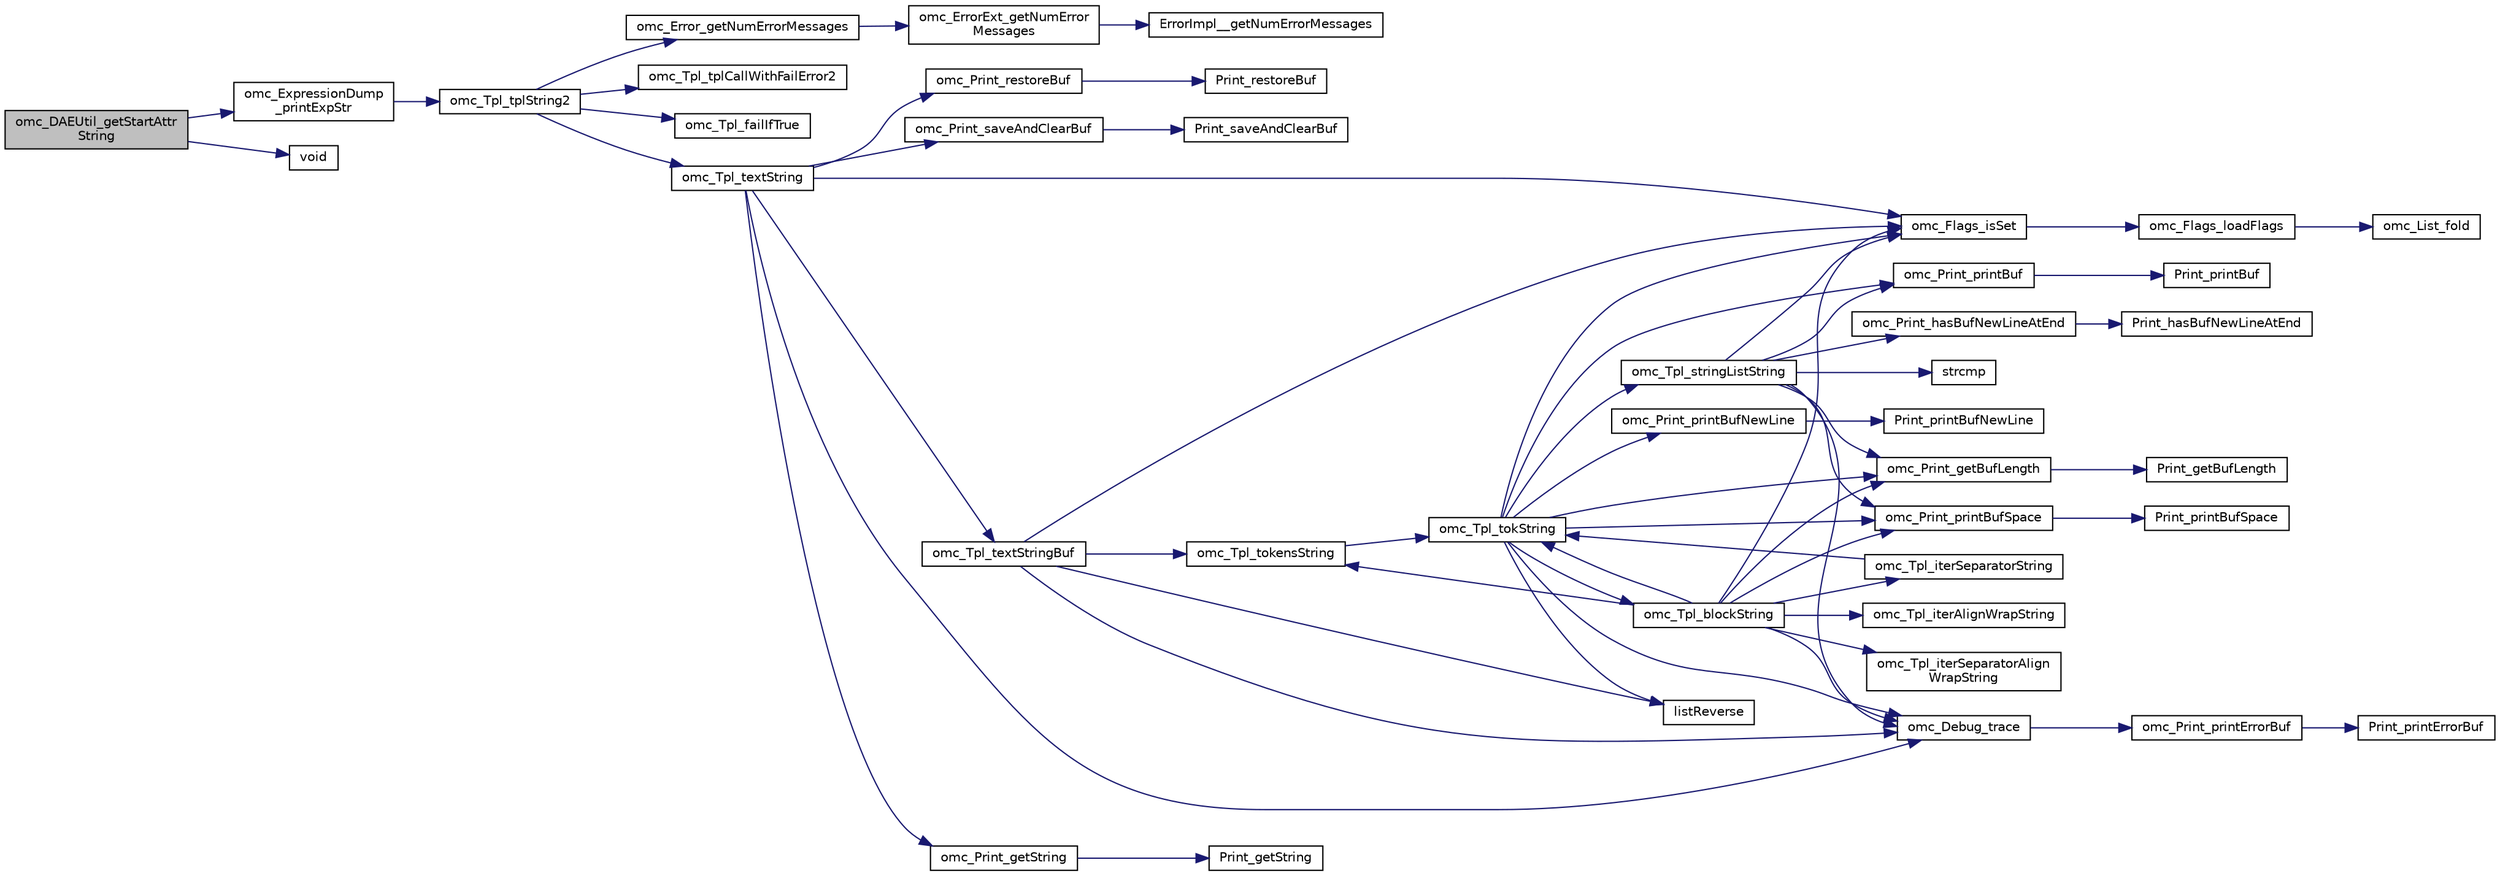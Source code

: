 digraph "omc_DAEUtil_getStartAttrString"
{
  edge [fontname="Helvetica",fontsize="10",labelfontname="Helvetica",labelfontsize="10"];
  node [fontname="Helvetica",fontsize="10",shape=record];
  rankdir="LR";
  Node2182 [label="omc_DAEUtil_getStartAttr\lString",height=0.2,width=0.4,color="black", fillcolor="grey75", style="filled", fontcolor="black"];
  Node2182 -> Node2183 [color="midnightblue",fontsize="10",style="solid",fontname="Helvetica"];
  Node2183 [label="omc_ExpressionDump\l_printExpStr",height=0.2,width=0.4,color="black", fillcolor="white", style="filled",URL="$d8/d16/_expression_dump_8c.html#ab1b14f2e6c847006a4235d1905bb2637"];
  Node2183 -> Node2184 [color="midnightblue",fontsize="10",style="solid",fontname="Helvetica"];
  Node2184 [label="omc_Tpl_tplString2",height=0.2,width=0.4,color="black", fillcolor="white", style="filled",URL="$d7/d52/_tpl_8c.html#a19e668217f7d6c0b176843e40633cae2"];
  Node2184 -> Node2185 [color="midnightblue",fontsize="10",style="solid",fontname="Helvetica"];
  Node2185 [label="omc_Error_getNumErrorMessages",height=0.2,width=0.4,color="black", fillcolor="white", style="filled",URL="$db/da1/_compiler_2boot_2build_2error_8c.html#a6f9ff3d03e91883492e13af7fbc088ff"];
  Node2185 -> Node2186 [color="midnightblue",fontsize="10",style="solid",fontname="Helvetica"];
  Node2186 [label="omc_ErrorExt_getNumError\lMessages",height=0.2,width=0.4,color="black", fillcolor="white", style="filled",URL="$d4/dce/_error_ext_8c.html#a0195f83af0487b3e7bf35deb4225e582"];
  Node2186 -> Node2187 [color="midnightblue",fontsize="10",style="solid",fontname="Helvetica"];
  Node2187 [label="ErrorImpl__getNumErrorMessages",height=0.2,width=0.4,color="black", fillcolor="white", style="filled",URL="$d1/d40/boot_2build_2_error_ext_8h.html#a1206137921767ad0e49abe96adf7b5e3"];
  Node2184 -> Node2188 [color="midnightblue",fontsize="10",style="solid",fontname="Helvetica"];
  Node2188 [label="omc_Tpl_tplCallWithFailError2",height=0.2,width=0.4,color="black", fillcolor="white", style="filled",URL="$d7/d52/_tpl_8c.html#af79df210cda1bb788fce4ef64cb58a0f"];
  Node2184 -> Node2189 [color="midnightblue",fontsize="10",style="solid",fontname="Helvetica"];
  Node2189 [label="omc_Tpl_failIfTrue",height=0.2,width=0.4,color="black", fillcolor="white", style="filled",URL="$d7/d52/_tpl_8c.html#a4c5af303d93cb4cea7b309b336519c31"];
  Node2184 -> Node2190 [color="midnightblue",fontsize="10",style="solid",fontname="Helvetica"];
  Node2190 [label="omc_Tpl_textString",height=0.2,width=0.4,color="black", fillcolor="white", style="filled",URL="$d7/d52/_tpl_8c.html#a3df7e553e36d815ca12207c1b633f741"];
  Node2190 -> Node2191 [color="midnightblue",fontsize="10",style="solid",fontname="Helvetica"];
  Node2191 [label="omc_Print_saveAndClearBuf",height=0.2,width=0.4,color="black", fillcolor="white", style="filled",URL="$dc/d4a/_print_8c.html#a9be4a7e0fd8ef4d0e9a96b6a7d30129b"];
  Node2191 -> Node2192 [color="midnightblue",fontsize="10",style="solid",fontname="Helvetica"];
  Node2192 [label="Print_saveAndClearBuf",height=0.2,width=0.4,color="black", fillcolor="white", style="filled",URL="$db/def/_print_8h.html#afbd06f69772f11802874118538c5e3cb"];
  Node2190 -> Node2193 [color="midnightblue",fontsize="10",style="solid",fontname="Helvetica"];
  Node2193 [label="omc_Tpl_textStringBuf",height=0.2,width=0.4,color="black", fillcolor="white", style="filled",URL="$d7/d52/_tpl_8c.html#a569b285dc7a7a3d881d4a69ee8857b85"];
  Node2193 -> Node2194 [color="midnightblue",fontsize="10",style="solid",fontname="Helvetica"];
  Node2194 [label="omc_Tpl_tokensString",height=0.2,width=0.4,color="black", fillcolor="white", style="filled",URL="$d7/d52/_tpl_8c.html#a2085a822c35dc488683fbb303c0d6546"];
  Node2194 -> Node2195 [color="midnightblue",fontsize="10",style="solid",fontname="Helvetica"];
  Node2195 [label="omc_Tpl_tokString",height=0.2,width=0.4,color="black", fillcolor="white", style="filled",URL="$d7/d52/_tpl_8c.html#aaad1c380626ef433bd8e0102f48743cf"];
  Node2195 -> Node2196 [color="midnightblue",fontsize="10",style="solid",fontname="Helvetica"];
  Node2196 [label="omc_Print_printBufNewLine",height=0.2,width=0.4,color="black", fillcolor="white", style="filled",URL="$dc/d4a/_print_8c.html#a56936142cb06c2610c5c55a0f0672826"];
  Node2196 -> Node2197 [color="midnightblue",fontsize="10",style="solid",fontname="Helvetica"];
  Node2197 [label="Print_printBufNewLine",height=0.2,width=0.4,color="black", fillcolor="white", style="filled",URL="$db/def/_print_8h.html#a3b18f8c254923287e4e0dc39d5c39a3a"];
  Node2195 -> Node2198 [color="midnightblue",fontsize="10",style="solid",fontname="Helvetica"];
  Node2198 [label="omc_Print_getBufLength",height=0.2,width=0.4,color="black", fillcolor="white", style="filled",URL="$dc/d4a/_print_8c.html#a65cb82b6b1bc6acf3a656ef9978109b2"];
  Node2198 -> Node2199 [color="midnightblue",fontsize="10",style="solid",fontname="Helvetica"];
  Node2199 [label="Print_getBufLength",height=0.2,width=0.4,color="black", fillcolor="white", style="filled",URL="$db/def/_print_8h.html#a512282b99288e8ec6b431e7dee78c76f"];
  Node2195 -> Node2200 [color="midnightblue",fontsize="10",style="solid",fontname="Helvetica"];
  Node2200 [label="omc_Print_printBufSpace",height=0.2,width=0.4,color="black", fillcolor="white", style="filled",URL="$dc/d4a/_print_8c.html#a02aa663c225bece7c208406683415d6f"];
  Node2200 -> Node2201 [color="midnightblue",fontsize="10",style="solid",fontname="Helvetica"];
  Node2201 [label="Print_printBufSpace",height=0.2,width=0.4,color="black", fillcolor="white", style="filled",URL="$db/def/_print_8h.html#a494a05754b95d4ded8cf421fe8799495"];
  Node2195 -> Node2202 [color="midnightblue",fontsize="10",style="solid",fontname="Helvetica"];
  Node2202 [label="omc_Print_printBuf",height=0.2,width=0.4,color="black", fillcolor="white", style="filled",URL="$dc/d4a/_print_8c.html#a0814578dcc1618c6b57729067765170b"];
  Node2202 -> Node2203 [color="midnightblue",fontsize="10",style="solid",fontname="Helvetica"];
  Node2203 [label="Print_printBuf",height=0.2,width=0.4,color="black", fillcolor="white", style="filled",URL="$db/def/_print_8h.html#a4e09b57c2e6549226f6669ca20a3cf07"];
  Node2195 -> Node2204 [color="midnightblue",fontsize="10",style="solid",fontname="Helvetica"];
  Node2204 [label="omc_Tpl_stringListString",height=0.2,width=0.4,color="black", fillcolor="white", style="filled",URL="$d7/d52/_tpl_8c.html#aee284774d669dd515363b1fac8b7086c"];
  Node2204 -> Node2205 [color="midnightblue",fontsize="10",style="solid",fontname="Helvetica"];
  Node2205 [label="strcmp",height=0.2,width=0.4,color="black", fillcolor="white", style="filled",URL="$db/d13/_c_vode_get_8m.html#ab022bbe018438998408fda94a327a547"];
  Node2204 -> Node2198 [color="midnightblue",fontsize="10",style="solid",fontname="Helvetica"];
  Node2204 -> Node2200 [color="midnightblue",fontsize="10",style="solid",fontname="Helvetica"];
  Node2204 -> Node2202 [color="midnightblue",fontsize="10",style="solid",fontname="Helvetica"];
  Node2204 -> Node2206 [color="midnightblue",fontsize="10",style="solid",fontname="Helvetica"];
  Node2206 [label="omc_Print_hasBufNewLineAtEnd",height=0.2,width=0.4,color="black", fillcolor="white", style="filled",URL="$dc/d4a/_print_8c.html#a688e4a253785b1cd5b77e1a52c1a6dca"];
  Node2206 -> Node2207 [color="midnightblue",fontsize="10",style="solid",fontname="Helvetica"];
  Node2207 [label="Print_hasBufNewLineAtEnd",height=0.2,width=0.4,color="black", fillcolor="white", style="filled",URL="$db/def/_print_8h.html#a6941baa09472d7bbc87bec9ba099d164"];
  Node2204 -> Node2208 [color="midnightblue",fontsize="10",style="solid",fontname="Helvetica"];
  Node2208 [label="omc_Flags_isSet",height=0.2,width=0.4,color="black", fillcolor="white", style="filled",URL="$d3/db3/_flags_8c.html#a34e6591659b1578969141a635ff24042"];
  Node2208 -> Node2209 [color="midnightblue",fontsize="10",style="solid",fontname="Helvetica"];
  Node2209 [label="omc_Flags_loadFlags",height=0.2,width=0.4,color="black", fillcolor="white", style="filled",URL="$d3/db3/_flags_8c.html#a760d66f53b65ac257876ca0f6308f09f"];
  Node2209 -> Node2210 [color="midnightblue",fontsize="10",style="solid",fontname="Helvetica"];
  Node2210 [label="omc_List_fold",height=0.2,width=0.4,color="black", fillcolor="white", style="filled",URL="$da/d72/_compiler_2boot_2build_2list_8c.html#a3ec1ee3a5ff53be9af368e290be09182"];
  Node2204 -> Node2211 [color="midnightblue",fontsize="10",style="solid",fontname="Helvetica"];
  Node2211 [label="omc_Debug_trace",height=0.2,width=0.4,color="black", fillcolor="white", style="filled",URL="$d6/d1d/_compiler_2boot_2build_2debug_8c.html#a465f6e24432a8b1db4c7576ea09e7259"];
  Node2211 -> Node2212 [color="midnightblue",fontsize="10",style="solid",fontname="Helvetica"];
  Node2212 [label="omc_Print_printErrorBuf",height=0.2,width=0.4,color="black", fillcolor="white", style="filled",URL="$dc/d4a/_print_8c.html#a136f27763cbad8fdab9e975d877aff4b"];
  Node2212 -> Node2213 [color="midnightblue",fontsize="10",style="solid",fontname="Helvetica"];
  Node2213 [label="Print_printErrorBuf",height=0.2,width=0.4,color="black", fillcolor="white", style="filled",URL="$db/def/_print_8h.html#ac4ef051f731ad4fd851c45be8d215b4c"];
  Node2195 -> Node2214 [color="midnightblue",fontsize="10",style="solid",fontname="Helvetica"];
  Node2214 [label="omc_Tpl_blockString",height=0.2,width=0.4,color="black", fillcolor="white", style="filled",URL="$d7/d52/_tpl_8c.html#a5439b4832f78013add9b4aa8389f2bdc"];
  Node2214 -> Node2194 [color="midnightblue",fontsize="10",style="solid",fontname="Helvetica"];
  Node2214 -> Node2200 [color="midnightblue",fontsize="10",style="solid",fontname="Helvetica"];
  Node2214 -> Node2198 [color="midnightblue",fontsize="10",style="solid",fontname="Helvetica"];
  Node2214 -> Node2195 [color="midnightblue",fontsize="10",style="solid",fontname="Helvetica"];
  Node2214 -> Node2215 [color="midnightblue",fontsize="10",style="solid",fontname="Helvetica"];
  Node2215 [label="omc_Tpl_iterSeparatorString",height=0.2,width=0.4,color="black", fillcolor="white", style="filled",URL="$d7/d52/_tpl_8c.html#aac82332fb79d7c0b20e59be6a4161452"];
  Node2215 -> Node2195 [color="midnightblue",fontsize="10",style="solid",fontname="Helvetica"];
  Node2214 -> Node2216 [color="midnightblue",fontsize="10",style="solid",fontname="Helvetica"];
  Node2216 [label="omc_Tpl_iterSeparatorAlign\lWrapString",height=0.2,width=0.4,color="black", fillcolor="white", style="filled",URL="$d7/d52/_tpl_8c.html#abf190d9e11ccd80e0749d132287e5052"];
  Node2214 -> Node2217 [color="midnightblue",fontsize="10",style="solid",fontname="Helvetica"];
  Node2217 [label="omc_Tpl_iterAlignWrapString",height=0.2,width=0.4,color="black", fillcolor="white", style="filled",URL="$d7/d52/_tpl_8c.html#a6b1e4c1278b1da42e896a4ea81cc6fd3"];
  Node2214 -> Node2208 [color="midnightblue",fontsize="10",style="solid",fontname="Helvetica"];
  Node2214 -> Node2211 [color="midnightblue",fontsize="10",style="solid",fontname="Helvetica"];
  Node2195 -> Node2218 [color="midnightblue",fontsize="10",style="solid",fontname="Helvetica"];
  Node2218 [label="listReverse",height=0.2,width=0.4,color="black", fillcolor="white", style="filled",URL="$d2/d57/build_2include_2omc_2c_2meta_2meta__modelica__builtin_8h.html#a81001ba45c298ade27540edd2589777c"];
  Node2195 -> Node2208 [color="midnightblue",fontsize="10",style="solid",fontname="Helvetica"];
  Node2195 -> Node2211 [color="midnightblue",fontsize="10",style="solid",fontname="Helvetica"];
  Node2193 -> Node2218 [color="midnightblue",fontsize="10",style="solid",fontname="Helvetica"];
  Node2193 -> Node2208 [color="midnightblue",fontsize="10",style="solid",fontname="Helvetica"];
  Node2193 -> Node2211 [color="midnightblue",fontsize="10",style="solid",fontname="Helvetica"];
  Node2190 -> Node2219 [color="midnightblue",fontsize="10",style="solid",fontname="Helvetica"];
  Node2219 [label="omc_Print_getString",height=0.2,width=0.4,color="black", fillcolor="white", style="filled",URL="$dc/d4a/_print_8c.html#a24f4e5ba012abc81ac68e0c3bfb3dfcb"];
  Node2219 -> Node2220 [color="midnightblue",fontsize="10",style="solid",fontname="Helvetica"];
  Node2220 [label="Print_getString",height=0.2,width=0.4,color="black", fillcolor="white", style="filled",URL="$db/def/_print_8h.html#adc535a7680da761472c50a3613eba8d7"];
  Node2190 -> Node2221 [color="midnightblue",fontsize="10",style="solid",fontname="Helvetica"];
  Node2221 [label="omc_Print_restoreBuf",height=0.2,width=0.4,color="black", fillcolor="white", style="filled",URL="$dc/d4a/_print_8c.html#ab5cdbbbaeeac69f9d76f10b1354c7ba2"];
  Node2221 -> Node2222 [color="midnightblue",fontsize="10",style="solid",fontname="Helvetica"];
  Node2222 [label="Print_restoreBuf",height=0.2,width=0.4,color="black", fillcolor="white", style="filled",URL="$db/def/_print_8h.html#a30efd8fc4a8cb13b594cb63bcac9407c"];
  Node2190 -> Node2208 [color="midnightblue",fontsize="10",style="solid",fontname="Helvetica"];
  Node2190 -> Node2211 [color="midnightblue",fontsize="10",style="solid",fontname="Helvetica"];
  Node2182 -> Node2223 [color="midnightblue",fontsize="10",style="solid",fontname="Helvetica"];
  Node2223 [label="void",height=0.2,width=0.4,color="black", fillcolor="white", style="filled",URL="$d1/dd1/3rd_party_2gc_2include_2gc_8h.html#acacfa47efcc44a29f7bb7d98f2a000f8"];
}
